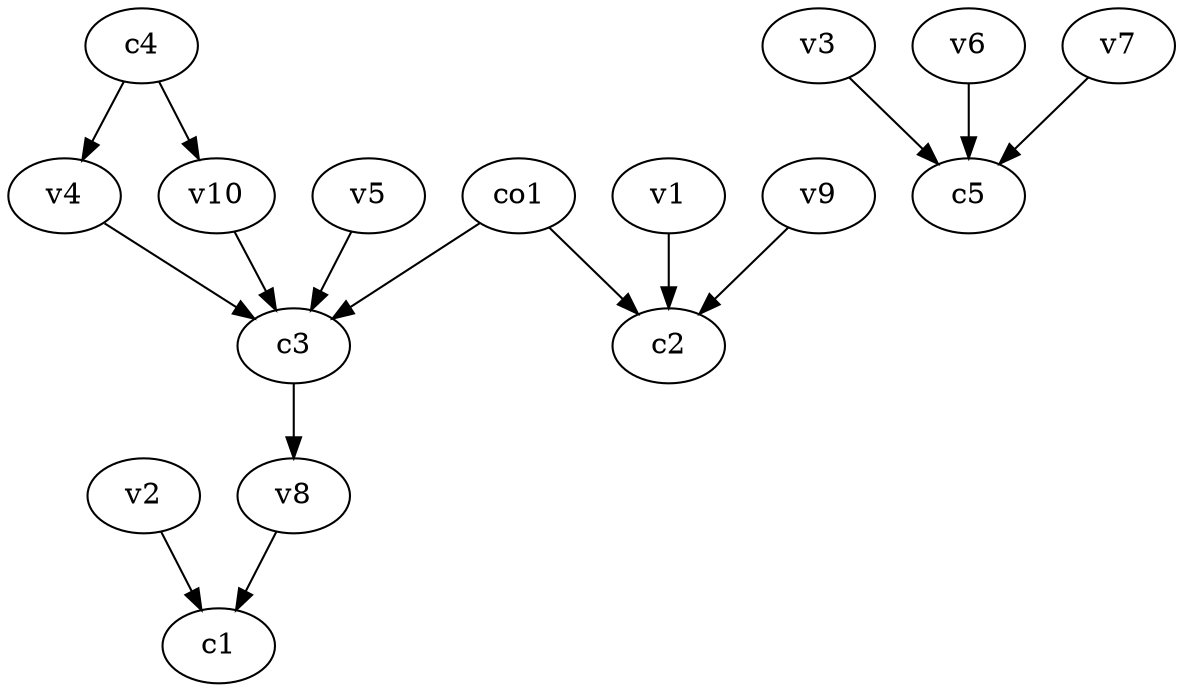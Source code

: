 strict digraph  {
c1;
c2;
c3;
c4;
c5;
v1;
v2;
v3;
v4;
v5;
v6;
v7;
v8;
v9;
v10;
co1;
c3 -> v8  [weight=1];
c4 -> v4  [weight=1];
c4 -> v10  [weight=1];
v1 -> c2  [weight=1];
v2 -> c1  [weight=1];
v3 -> c5  [weight=1];
v4 -> c3  [weight=1];
v5 -> c3  [weight=1];
v6 -> c5  [weight=1];
v7 -> c5  [weight=1];
v8 -> c1  [weight=1];
v9 -> c2  [weight=1];
v10 -> c3  [weight=1];
co1 -> c2  [weight=1];
co1 -> c3  [weight=1];
}
